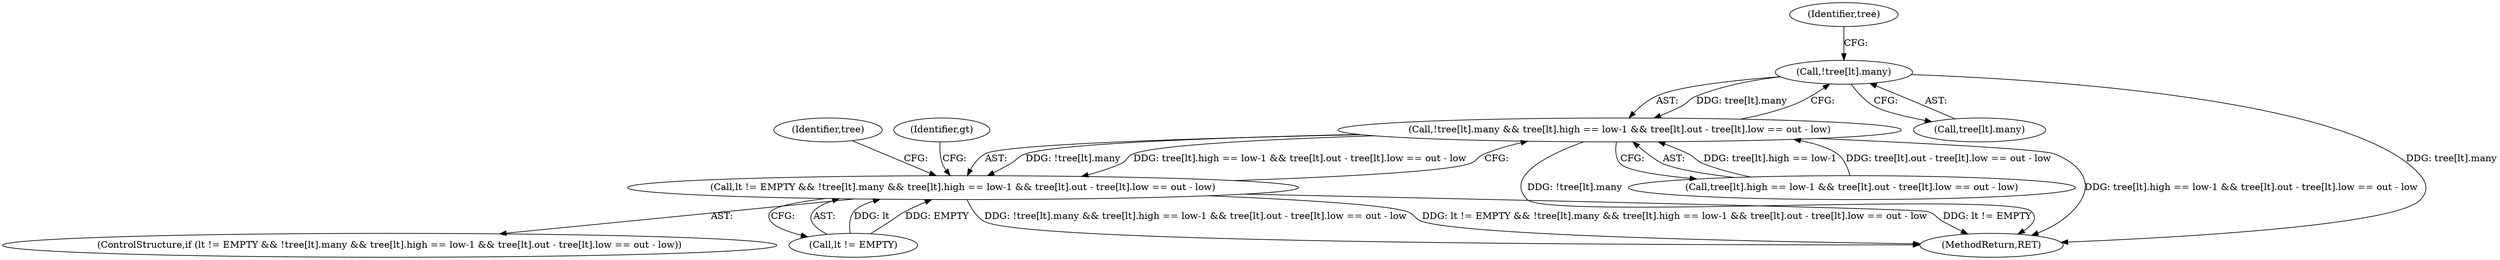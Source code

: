 digraph "0_ghostscript_71ceebcf56e682504da22c4035b39a2d451e8ffd@pointer" {
"1000412" [label="(Call,!tree[lt].many)"];
"1000411" [label="(Call,!tree[lt].many && tree[lt].high == low-1 && tree[lt].out - tree[lt].low == out - low)"];
"1000407" [label="(Call,lt != EMPTY && !tree[lt].many && tree[lt].high == low-1 && tree[lt].out - tree[lt].low == out - low)"];
"1000447" [label="(Identifier,tree)"];
"1000507" [label="(Identifier,gt)"];
"1000422" [label="(Identifier,tree)"];
"1000418" [label="(Call,tree[lt].high == low-1 && tree[lt].out - tree[lt].low == out - low)"];
"1000406" [label="(ControlStructure,if (lt != EMPTY && !tree[lt].many && tree[lt].high == low-1 && tree[lt].out - tree[lt].low == out - low))"];
"1000408" [label="(Call,lt != EMPTY)"];
"1000411" [label="(Call,!tree[lt].many && tree[lt].high == low-1 && tree[lt].out - tree[lt].low == out - low)"];
"1000413" [label="(Call,tree[lt].many)"];
"1000407" [label="(Call,lt != EMPTY && !tree[lt].many && tree[lt].high == low-1 && tree[lt].out - tree[lt].low == out - low)"];
"1000412" [label="(Call,!tree[lt].many)"];
"1000757" [label="(MethodReturn,RET)"];
"1000412" -> "1000411"  [label="AST: "];
"1000412" -> "1000413"  [label="CFG: "];
"1000413" -> "1000412"  [label="AST: "];
"1000422" -> "1000412"  [label="CFG: "];
"1000411" -> "1000412"  [label="CFG: "];
"1000412" -> "1000757"  [label="DDG: tree[lt].many"];
"1000412" -> "1000411"  [label="DDG: tree[lt].many"];
"1000411" -> "1000407"  [label="AST: "];
"1000411" -> "1000418"  [label="CFG: "];
"1000418" -> "1000411"  [label="AST: "];
"1000407" -> "1000411"  [label="CFG: "];
"1000411" -> "1000757"  [label="DDG: !tree[lt].many"];
"1000411" -> "1000757"  [label="DDG: tree[lt].high == low-1 && tree[lt].out - tree[lt].low == out - low"];
"1000411" -> "1000407"  [label="DDG: !tree[lt].many"];
"1000411" -> "1000407"  [label="DDG: tree[lt].high == low-1 && tree[lt].out - tree[lt].low == out - low"];
"1000418" -> "1000411"  [label="DDG: tree[lt].high == low-1"];
"1000418" -> "1000411"  [label="DDG: tree[lt].out - tree[lt].low == out - low"];
"1000407" -> "1000406"  [label="AST: "];
"1000407" -> "1000408"  [label="CFG: "];
"1000408" -> "1000407"  [label="AST: "];
"1000447" -> "1000407"  [label="CFG: "];
"1000507" -> "1000407"  [label="CFG: "];
"1000407" -> "1000757"  [label="DDG: !tree[lt].many && tree[lt].high == low-1 && tree[lt].out - tree[lt].low == out - low"];
"1000407" -> "1000757"  [label="DDG: lt != EMPTY && !tree[lt].many && tree[lt].high == low-1 && tree[lt].out - tree[lt].low == out - low"];
"1000407" -> "1000757"  [label="DDG: lt != EMPTY"];
"1000408" -> "1000407"  [label="DDG: lt"];
"1000408" -> "1000407"  [label="DDG: EMPTY"];
}
